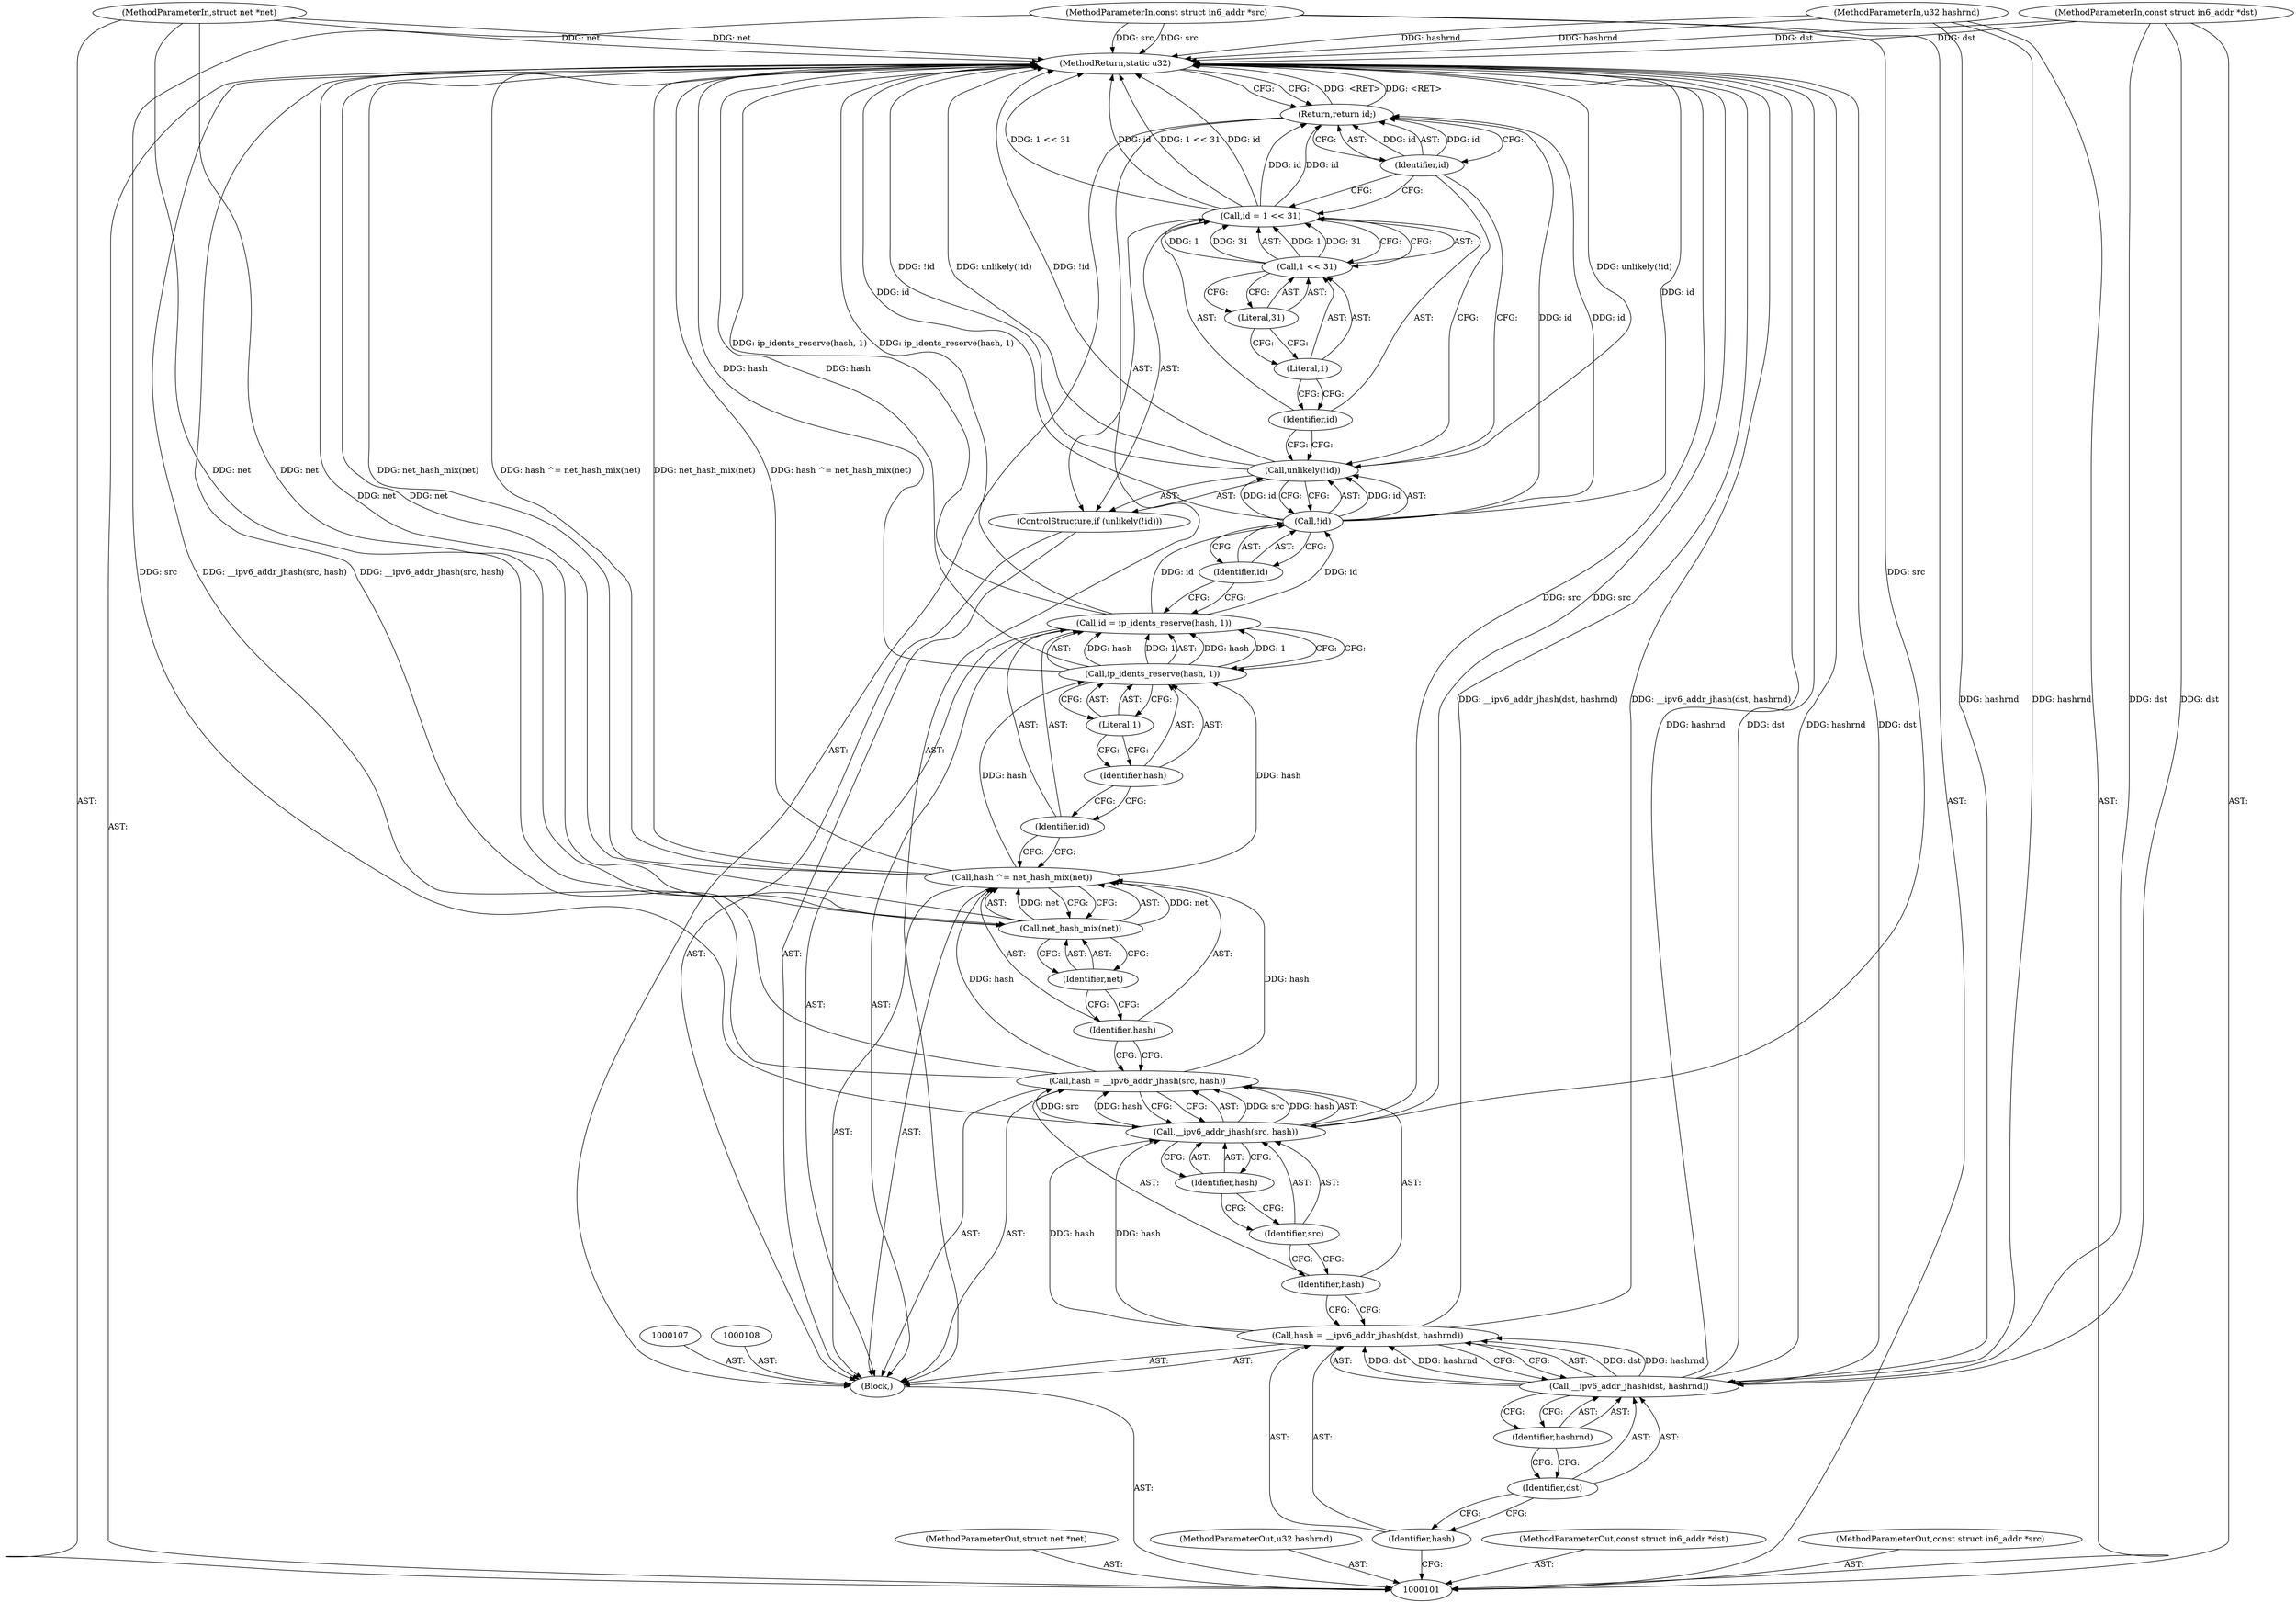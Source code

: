 digraph "1_linux_df453700e8d81b1bdafdf684365ee2b9431fb702_0" {
"1000139" [label="(MethodReturn,static u32)"];
"1000102" [label="(MethodParameterIn,struct net *net)"];
"1000184" [label="(MethodParameterOut,struct net *net)"];
"1000103" [label="(MethodParameterIn,u32 hashrnd)"];
"1000185" [label="(MethodParameterOut,u32 hashrnd)"];
"1000123" [label="(Call,id = ip_idents_reserve(hash, 1))"];
"1000124" [label="(Identifier,id)"];
"1000126" [label="(Identifier,hash)"];
"1000127" [label="(Literal,1)"];
"1000125" [label="(Call,ip_idents_reserve(hash, 1))"];
"1000128" [label="(ControlStructure,if (unlikely(!id)))"];
"1000130" [label="(Call,!id)"];
"1000131" [label="(Identifier,id)"];
"1000129" [label="(Call,unlikely(!id))"];
"1000136" [label="(Literal,31)"];
"1000132" [label="(Call,id = 1 << 31)"];
"1000133" [label="(Identifier,id)"];
"1000134" [label="(Call,1 << 31)"];
"1000135" [label="(Literal,1)"];
"1000137" [label="(Return,return id;)"];
"1000138" [label="(Identifier,id)"];
"1000104" [label="(MethodParameterIn,const struct in6_addr *dst)"];
"1000186" [label="(MethodParameterOut,const struct in6_addr *dst)"];
"1000105" [label="(MethodParameterIn,const struct in6_addr *src)"];
"1000187" [label="(MethodParameterOut,const struct in6_addr *src)"];
"1000106" [label="(Block,)"];
"1000109" [label="(Call,hash = __ipv6_addr_jhash(dst, hashrnd))"];
"1000110" [label="(Identifier,hash)"];
"1000112" [label="(Identifier,dst)"];
"1000113" [label="(Identifier,hashrnd)"];
"1000111" [label="(Call,__ipv6_addr_jhash(dst, hashrnd))"];
"1000114" [label="(Call,hash = __ipv6_addr_jhash(src, hash))"];
"1000115" [label="(Identifier,hash)"];
"1000117" [label="(Identifier,src)"];
"1000118" [label="(Identifier,hash)"];
"1000116" [label="(Call,__ipv6_addr_jhash(src, hash))"];
"1000119" [label="(Call,hash ^= net_hash_mix(net))"];
"1000120" [label="(Identifier,hash)"];
"1000122" [label="(Identifier,net)"];
"1000121" [label="(Call,net_hash_mix(net))"];
"1000139" -> "1000101"  [label="AST: "];
"1000139" -> "1000137"  [label="CFG: "];
"1000116" -> "1000139"  [label="DDG: src"];
"1000123" -> "1000139"  [label="DDG: ip_idents_reserve(hash, 1)"];
"1000104" -> "1000139"  [label="DDG: dst"];
"1000105" -> "1000139"  [label="DDG: src"];
"1000119" -> "1000139"  [label="DDG: net_hash_mix(net)"];
"1000119" -> "1000139"  [label="DDG: hash ^= net_hash_mix(net)"];
"1000111" -> "1000139"  [label="DDG: hashrnd"];
"1000111" -> "1000139"  [label="DDG: dst"];
"1000121" -> "1000139"  [label="DDG: net"];
"1000130" -> "1000139"  [label="DDG: id"];
"1000129" -> "1000139"  [label="DDG: !id"];
"1000129" -> "1000139"  [label="DDG: unlikely(!id)"];
"1000125" -> "1000139"  [label="DDG: hash"];
"1000103" -> "1000139"  [label="DDG: hashrnd"];
"1000132" -> "1000139"  [label="DDG: 1 << 31"];
"1000132" -> "1000139"  [label="DDG: id"];
"1000102" -> "1000139"  [label="DDG: net"];
"1000109" -> "1000139"  [label="DDG: __ipv6_addr_jhash(dst, hashrnd)"];
"1000114" -> "1000139"  [label="DDG: __ipv6_addr_jhash(src, hash)"];
"1000137" -> "1000139"  [label="DDG: <RET>"];
"1000102" -> "1000101"  [label="AST: "];
"1000102" -> "1000139"  [label="DDG: net"];
"1000102" -> "1000121"  [label="DDG: net"];
"1000184" -> "1000101"  [label="AST: "];
"1000103" -> "1000101"  [label="AST: "];
"1000103" -> "1000139"  [label="DDG: hashrnd"];
"1000103" -> "1000111"  [label="DDG: hashrnd"];
"1000185" -> "1000101"  [label="AST: "];
"1000123" -> "1000106"  [label="AST: "];
"1000123" -> "1000125"  [label="CFG: "];
"1000124" -> "1000123"  [label="AST: "];
"1000125" -> "1000123"  [label="AST: "];
"1000131" -> "1000123"  [label="CFG: "];
"1000123" -> "1000139"  [label="DDG: ip_idents_reserve(hash, 1)"];
"1000125" -> "1000123"  [label="DDG: hash"];
"1000125" -> "1000123"  [label="DDG: 1"];
"1000123" -> "1000130"  [label="DDG: id"];
"1000124" -> "1000123"  [label="AST: "];
"1000124" -> "1000119"  [label="CFG: "];
"1000126" -> "1000124"  [label="CFG: "];
"1000126" -> "1000125"  [label="AST: "];
"1000126" -> "1000124"  [label="CFG: "];
"1000127" -> "1000126"  [label="CFG: "];
"1000127" -> "1000125"  [label="AST: "];
"1000127" -> "1000126"  [label="CFG: "];
"1000125" -> "1000127"  [label="CFG: "];
"1000125" -> "1000123"  [label="AST: "];
"1000125" -> "1000127"  [label="CFG: "];
"1000126" -> "1000125"  [label="AST: "];
"1000127" -> "1000125"  [label="AST: "];
"1000123" -> "1000125"  [label="CFG: "];
"1000125" -> "1000139"  [label="DDG: hash"];
"1000125" -> "1000123"  [label="DDG: hash"];
"1000125" -> "1000123"  [label="DDG: 1"];
"1000119" -> "1000125"  [label="DDG: hash"];
"1000128" -> "1000106"  [label="AST: "];
"1000129" -> "1000128"  [label="AST: "];
"1000132" -> "1000128"  [label="AST: "];
"1000130" -> "1000129"  [label="AST: "];
"1000130" -> "1000131"  [label="CFG: "];
"1000131" -> "1000130"  [label="AST: "];
"1000129" -> "1000130"  [label="CFG: "];
"1000130" -> "1000139"  [label="DDG: id"];
"1000130" -> "1000129"  [label="DDG: id"];
"1000123" -> "1000130"  [label="DDG: id"];
"1000130" -> "1000137"  [label="DDG: id"];
"1000131" -> "1000130"  [label="AST: "];
"1000131" -> "1000123"  [label="CFG: "];
"1000130" -> "1000131"  [label="CFG: "];
"1000129" -> "1000128"  [label="AST: "];
"1000129" -> "1000130"  [label="CFG: "];
"1000130" -> "1000129"  [label="AST: "];
"1000133" -> "1000129"  [label="CFG: "];
"1000138" -> "1000129"  [label="CFG: "];
"1000129" -> "1000139"  [label="DDG: !id"];
"1000129" -> "1000139"  [label="DDG: unlikely(!id)"];
"1000130" -> "1000129"  [label="DDG: id"];
"1000136" -> "1000134"  [label="AST: "];
"1000136" -> "1000135"  [label="CFG: "];
"1000134" -> "1000136"  [label="CFG: "];
"1000132" -> "1000128"  [label="AST: "];
"1000132" -> "1000134"  [label="CFG: "];
"1000133" -> "1000132"  [label="AST: "];
"1000134" -> "1000132"  [label="AST: "];
"1000138" -> "1000132"  [label="CFG: "];
"1000132" -> "1000139"  [label="DDG: 1 << 31"];
"1000132" -> "1000139"  [label="DDG: id"];
"1000134" -> "1000132"  [label="DDG: 1"];
"1000134" -> "1000132"  [label="DDG: 31"];
"1000132" -> "1000137"  [label="DDG: id"];
"1000133" -> "1000132"  [label="AST: "];
"1000133" -> "1000129"  [label="CFG: "];
"1000135" -> "1000133"  [label="CFG: "];
"1000134" -> "1000132"  [label="AST: "];
"1000134" -> "1000136"  [label="CFG: "];
"1000135" -> "1000134"  [label="AST: "];
"1000136" -> "1000134"  [label="AST: "];
"1000132" -> "1000134"  [label="CFG: "];
"1000134" -> "1000132"  [label="DDG: 1"];
"1000134" -> "1000132"  [label="DDG: 31"];
"1000135" -> "1000134"  [label="AST: "];
"1000135" -> "1000133"  [label="CFG: "];
"1000136" -> "1000135"  [label="CFG: "];
"1000137" -> "1000106"  [label="AST: "];
"1000137" -> "1000138"  [label="CFG: "];
"1000138" -> "1000137"  [label="AST: "];
"1000139" -> "1000137"  [label="CFG: "];
"1000137" -> "1000139"  [label="DDG: <RET>"];
"1000138" -> "1000137"  [label="DDG: id"];
"1000132" -> "1000137"  [label="DDG: id"];
"1000130" -> "1000137"  [label="DDG: id"];
"1000138" -> "1000137"  [label="AST: "];
"1000138" -> "1000132"  [label="CFG: "];
"1000138" -> "1000129"  [label="CFG: "];
"1000137" -> "1000138"  [label="CFG: "];
"1000138" -> "1000137"  [label="DDG: id"];
"1000104" -> "1000101"  [label="AST: "];
"1000104" -> "1000139"  [label="DDG: dst"];
"1000104" -> "1000111"  [label="DDG: dst"];
"1000186" -> "1000101"  [label="AST: "];
"1000105" -> "1000101"  [label="AST: "];
"1000105" -> "1000139"  [label="DDG: src"];
"1000105" -> "1000116"  [label="DDG: src"];
"1000187" -> "1000101"  [label="AST: "];
"1000106" -> "1000101"  [label="AST: "];
"1000107" -> "1000106"  [label="AST: "];
"1000108" -> "1000106"  [label="AST: "];
"1000109" -> "1000106"  [label="AST: "];
"1000114" -> "1000106"  [label="AST: "];
"1000119" -> "1000106"  [label="AST: "];
"1000123" -> "1000106"  [label="AST: "];
"1000128" -> "1000106"  [label="AST: "];
"1000137" -> "1000106"  [label="AST: "];
"1000109" -> "1000106"  [label="AST: "];
"1000109" -> "1000111"  [label="CFG: "];
"1000110" -> "1000109"  [label="AST: "];
"1000111" -> "1000109"  [label="AST: "];
"1000115" -> "1000109"  [label="CFG: "];
"1000109" -> "1000139"  [label="DDG: __ipv6_addr_jhash(dst, hashrnd)"];
"1000111" -> "1000109"  [label="DDG: dst"];
"1000111" -> "1000109"  [label="DDG: hashrnd"];
"1000109" -> "1000116"  [label="DDG: hash"];
"1000110" -> "1000109"  [label="AST: "];
"1000110" -> "1000101"  [label="CFG: "];
"1000112" -> "1000110"  [label="CFG: "];
"1000112" -> "1000111"  [label="AST: "];
"1000112" -> "1000110"  [label="CFG: "];
"1000113" -> "1000112"  [label="CFG: "];
"1000113" -> "1000111"  [label="AST: "];
"1000113" -> "1000112"  [label="CFG: "];
"1000111" -> "1000113"  [label="CFG: "];
"1000111" -> "1000109"  [label="AST: "];
"1000111" -> "1000113"  [label="CFG: "];
"1000112" -> "1000111"  [label="AST: "];
"1000113" -> "1000111"  [label="AST: "];
"1000109" -> "1000111"  [label="CFG: "];
"1000111" -> "1000139"  [label="DDG: hashrnd"];
"1000111" -> "1000139"  [label="DDG: dst"];
"1000111" -> "1000109"  [label="DDG: dst"];
"1000111" -> "1000109"  [label="DDG: hashrnd"];
"1000104" -> "1000111"  [label="DDG: dst"];
"1000103" -> "1000111"  [label="DDG: hashrnd"];
"1000114" -> "1000106"  [label="AST: "];
"1000114" -> "1000116"  [label="CFG: "];
"1000115" -> "1000114"  [label="AST: "];
"1000116" -> "1000114"  [label="AST: "];
"1000120" -> "1000114"  [label="CFG: "];
"1000114" -> "1000139"  [label="DDG: __ipv6_addr_jhash(src, hash)"];
"1000116" -> "1000114"  [label="DDG: src"];
"1000116" -> "1000114"  [label="DDG: hash"];
"1000114" -> "1000119"  [label="DDG: hash"];
"1000115" -> "1000114"  [label="AST: "];
"1000115" -> "1000109"  [label="CFG: "];
"1000117" -> "1000115"  [label="CFG: "];
"1000117" -> "1000116"  [label="AST: "];
"1000117" -> "1000115"  [label="CFG: "];
"1000118" -> "1000117"  [label="CFG: "];
"1000118" -> "1000116"  [label="AST: "];
"1000118" -> "1000117"  [label="CFG: "];
"1000116" -> "1000118"  [label="CFG: "];
"1000116" -> "1000114"  [label="AST: "];
"1000116" -> "1000118"  [label="CFG: "];
"1000117" -> "1000116"  [label="AST: "];
"1000118" -> "1000116"  [label="AST: "];
"1000114" -> "1000116"  [label="CFG: "];
"1000116" -> "1000139"  [label="DDG: src"];
"1000116" -> "1000114"  [label="DDG: src"];
"1000116" -> "1000114"  [label="DDG: hash"];
"1000105" -> "1000116"  [label="DDG: src"];
"1000109" -> "1000116"  [label="DDG: hash"];
"1000119" -> "1000106"  [label="AST: "];
"1000119" -> "1000121"  [label="CFG: "];
"1000120" -> "1000119"  [label="AST: "];
"1000121" -> "1000119"  [label="AST: "];
"1000124" -> "1000119"  [label="CFG: "];
"1000119" -> "1000139"  [label="DDG: net_hash_mix(net)"];
"1000119" -> "1000139"  [label="DDG: hash ^= net_hash_mix(net)"];
"1000114" -> "1000119"  [label="DDG: hash"];
"1000121" -> "1000119"  [label="DDG: net"];
"1000119" -> "1000125"  [label="DDG: hash"];
"1000120" -> "1000119"  [label="AST: "];
"1000120" -> "1000114"  [label="CFG: "];
"1000122" -> "1000120"  [label="CFG: "];
"1000122" -> "1000121"  [label="AST: "];
"1000122" -> "1000120"  [label="CFG: "];
"1000121" -> "1000122"  [label="CFG: "];
"1000121" -> "1000119"  [label="AST: "];
"1000121" -> "1000122"  [label="CFG: "];
"1000122" -> "1000121"  [label="AST: "];
"1000119" -> "1000121"  [label="CFG: "];
"1000121" -> "1000139"  [label="DDG: net"];
"1000121" -> "1000119"  [label="DDG: net"];
"1000102" -> "1000121"  [label="DDG: net"];
}
